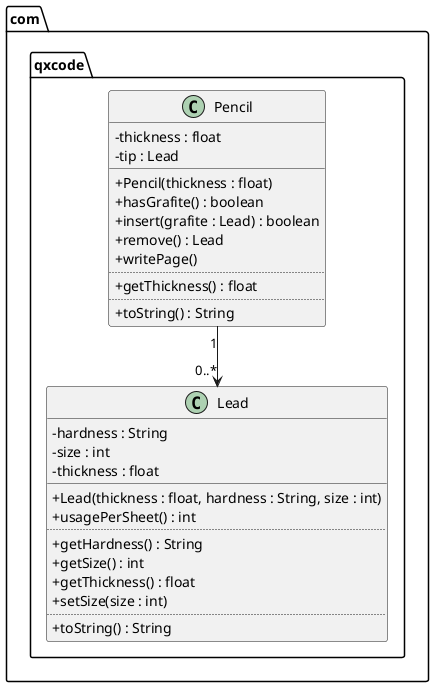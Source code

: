 @startuml
skinparam ClassAttributeIconSize 0
package com.qxcode {
  class Lead {
    - hardness : String
    - size : int
    - thickness : float
    __
    + Lead(thickness : float, hardness : String, size : int)
    + usagePerSheet() : int
    ..
    + getHardness() : String
    + getSize() : int
    + getThickness() : float
    + setSize(size : int)
    ..
    + toString() : String
  }
  class Pencil {
    - thickness : float
    - tip : Lead
    __
    + Pencil(thickness : float)
    + hasGrafite() : boolean
    + insert(grafite : Lead) : boolean
    + remove() : Lead
    + writePage()
    ..
    + getThickness() : float
    ..
    + toString() : String
  }
}
Pencil "1" --> "0..*" Lead
@enduml